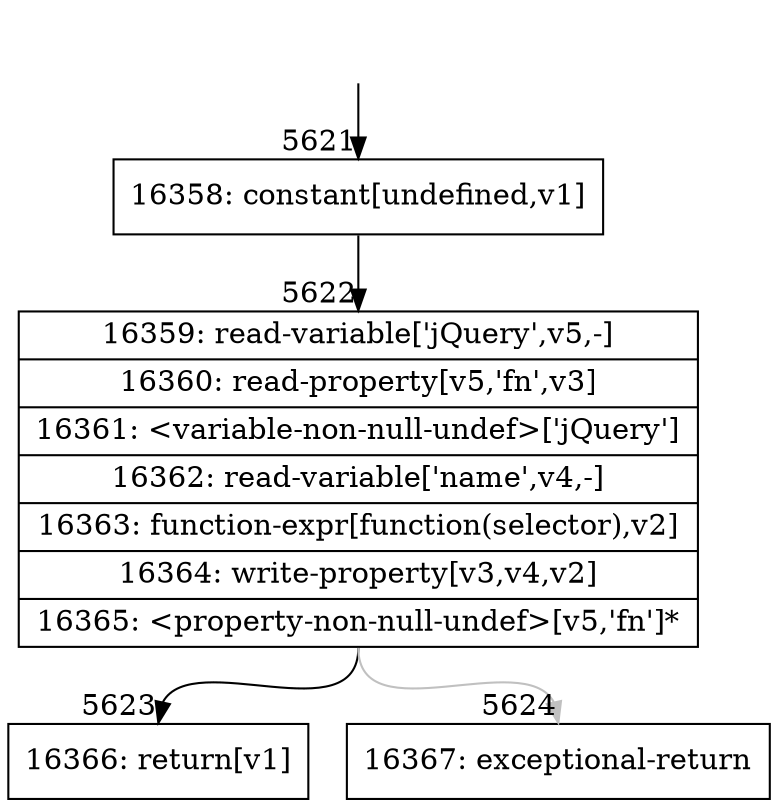 digraph {
rankdir="TD"
BB_entry369[shape=none,label=""];
BB_entry369 -> BB5621 [tailport=s, headport=n, headlabel="    5621"]
BB5621 [shape=record label="{16358: constant[undefined,v1]}" ] 
BB5621 -> BB5622 [tailport=s, headport=n, headlabel="      5622"]
BB5622 [shape=record label="{16359: read-variable['jQuery',v5,-]|16360: read-property[v5,'fn',v3]|16361: \<variable-non-null-undef\>['jQuery']|16362: read-variable['name',v4,-]|16363: function-expr[function(selector),v2]|16364: write-property[v3,v4,v2]|16365: \<property-non-null-undef\>[v5,'fn']*}" ] 
BB5622 -> BB5623 [tailport=s, headport=n, headlabel="      5623"]
BB5622 -> BB5624 [tailport=s, headport=n, color=gray, headlabel="      5624"]
BB5623 [shape=record label="{16366: return[v1]}" ] 
BB5624 [shape=record label="{16367: exceptional-return}" ] 
}
